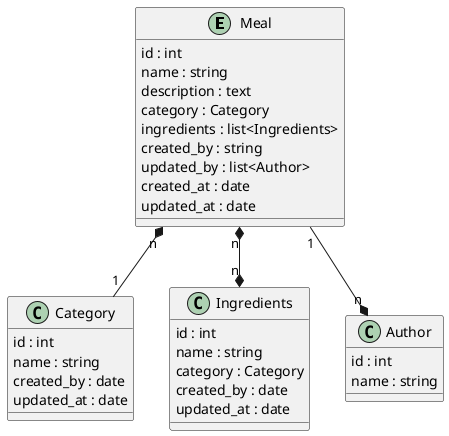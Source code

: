 @startuml "classes"
entity Meal {
 id : int
 name : string
 description : text
 category : Category
 ingredients : list<Ingredients>
 created_by : string
 updated_by : list<Author>
 created_at : date
 updated_at : date
}

class Category {
 id : int
 name : string
 created_by : date
 updated_at : date
}

class Ingredients {
 id : int
 name : string
 category : Category
 created_by : date
 updated_at : date
}

class Author {
id : int
name : string
}

Meal "n" *--* "n" Ingredients
Meal "n" *-- "1" Category
Meal "1" --*  "n" Author
@enduml